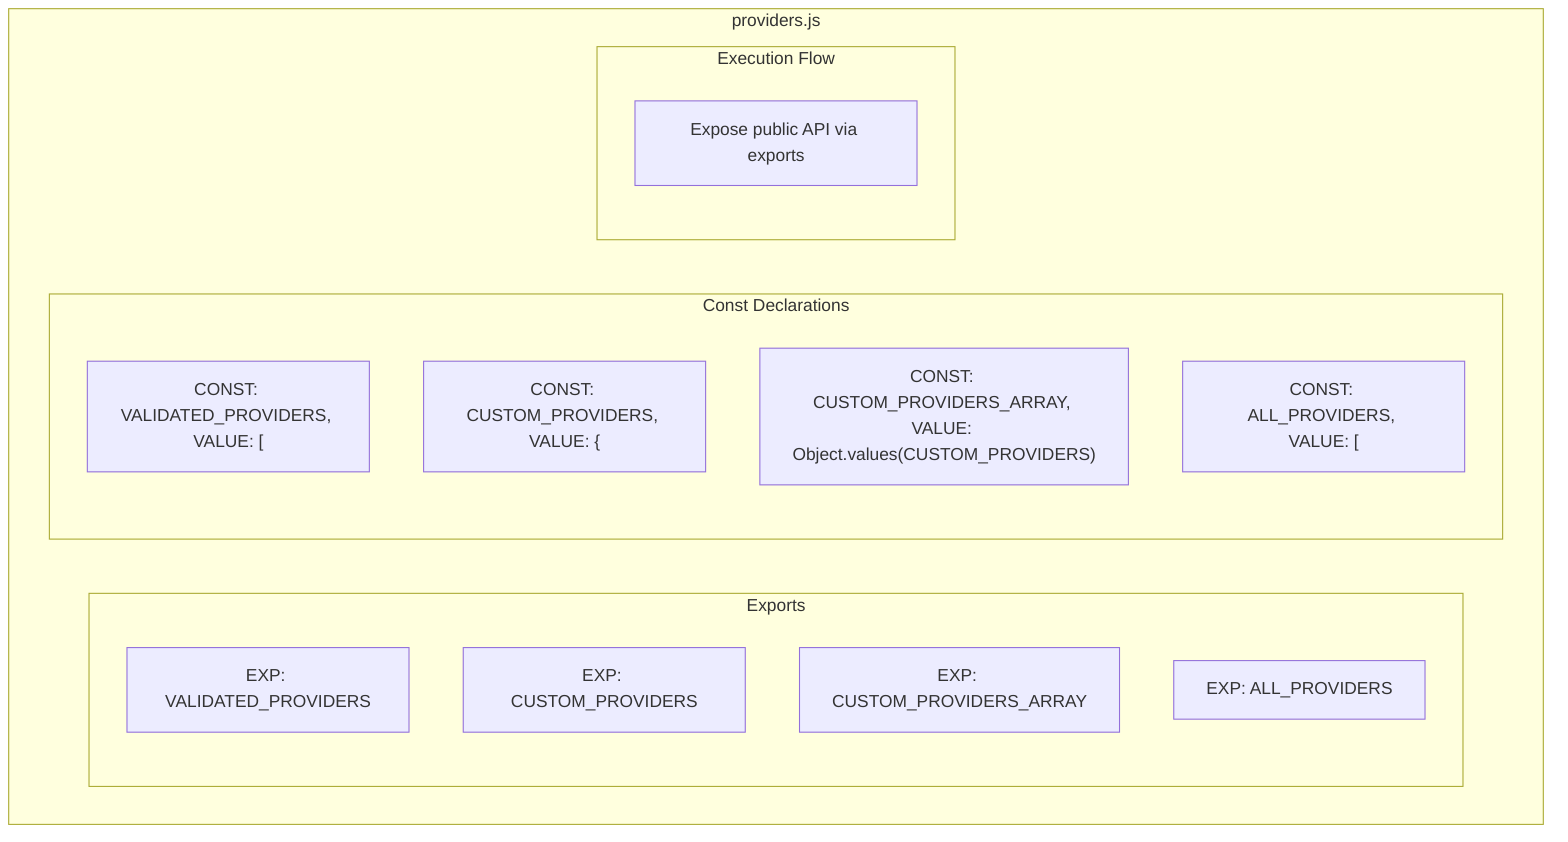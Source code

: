 flowchart TB
    subgraph Exports["Exports"]
        E1["EXP: VALIDATED_PROVIDERS"]
        E2["EXP: CUSTOM_PROVIDERS"]
        E3["EXP: CUSTOM_PROVIDERS_ARRAY"]
        E4["EXP: ALL_PROVIDERS"]
    end
    subgraph Constants["Const Declarations"]
        C1["CONST: VALIDATED_PROVIDERS, VALUE: ["]
        C2["CONST: CUSTOM_PROVIDERS, VALUE: {"]
        C3["CONST: CUSTOM_PROVIDERS_ARRAY, VALUE: Object.values(CUSTOM_PROVIDERS)"]
        C4["CONST: ALL_PROVIDERS, VALUE: ["]
    end
    subgraph ExecutionFlow["Execution Flow"]
        FL1["Expose public API via exports"]
    end
    subgraph FileName["providers.js"]
        Exports
        Constants
        ExecutionFlow
    end